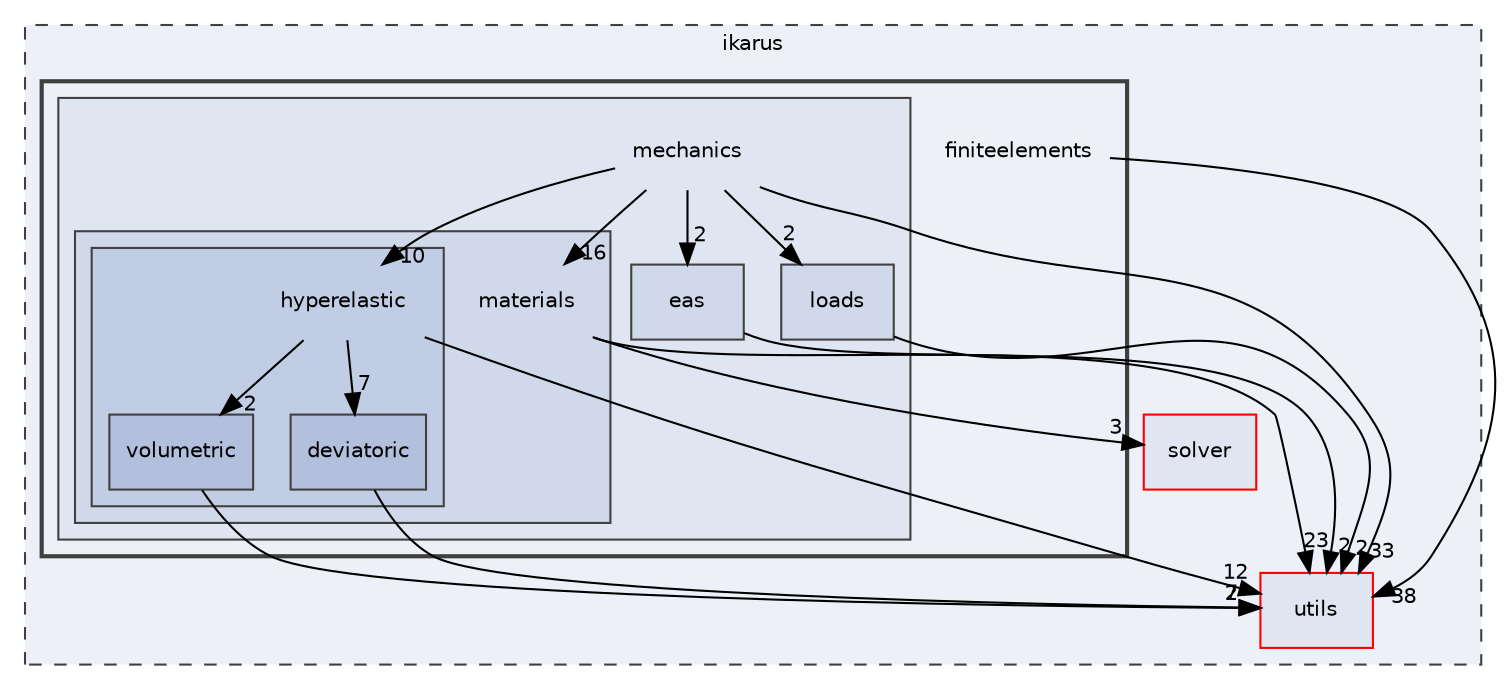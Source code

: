 digraph "finiteelements"
{
 // LATEX_PDF_SIZE
  edge [fontname="Helvetica",fontsize="10",labelfontname="Helvetica",labelfontsize="10"];
  node [fontname="Helvetica",fontsize="10",shape=record];
  compound=true
  subgraph clusterdir_5bec9ec6c6b8ab3f2f9d60d2ff21ed81 {
    graph [ bgcolor="#edf0f7", pencolor="grey25", style="filled,dashed,", label="ikarus", fontname="Helvetica", fontsize="10", URL="dir_5bec9ec6c6b8ab3f2f9d60d2ff21ed81.html"]
  dir_36505a9bfb81f81ed7a4e794d4cf597e [shape=box, label="utils", style="filled,", fillcolor="#dfe5f1", color="red", URL="dir_36505a9bfb81f81ed7a4e794d4cf597e.html"];
  dir_26588bed129c997bc132e8888f2113fa [shape=box, label="solver", style="filled,", fillcolor="#dfe5f1", color="red", URL="dir_26588bed129c997bc132e8888f2113fa.html"];
  subgraph clusterdir_f5e28093cb075fb92f2345f7d8607df6 {
    graph [ bgcolor="#edf0f7", pencolor="grey25", style="filled,bold,", label="", fontname="Helvetica", fontsize="10", URL="dir_f5e28093cb075fb92f2345f7d8607df6.html"]
    dir_f5e28093cb075fb92f2345f7d8607df6 [shape=plaintext, label="finiteelements"];
  subgraph clusterdir_d9d7fab038fcca5270fe0241ec433d4d {
    graph [ bgcolor="#dfe5f1", pencolor="grey25", style="filled,", label="", fontname="Helvetica", fontsize="10", URL="dir_d9d7fab038fcca5270fe0241ec433d4d.html"]
    dir_d9d7fab038fcca5270fe0241ec433d4d [shape=plaintext, label="mechanics"];
  dir_8255788c45776b878bdf90a74000e4e1 [shape=box, label="eas", style="filled,", fillcolor="#d0d9ea", color="grey25", URL="dir_8255788c45776b878bdf90a74000e4e1.html"];
  dir_31d7c48772b4fae367539a6092b906a8 [shape=box, label="loads", style="filled,", fillcolor="#d0d9ea", color="grey25", URL="dir_31d7c48772b4fae367539a6092b906a8.html"];
  subgraph clusterdir_fc403fdb7d4f9d9b203e31bf1b8a15f4 {
    graph [ bgcolor="#d0d9ea", pencolor="grey25", style="filled,", label="", fontname="Helvetica", fontsize="10", URL="dir_fc403fdb7d4f9d9b203e31bf1b8a15f4.html"]
    dir_fc403fdb7d4f9d9b203e31bf1b8a15f4 [shape=plaintext, label="materials"];
  subgraph clusterdir_a03d0955ec786907fd5e2d9460a59b20 {
    graph [ bgcolor="#c1cde4", pencolor="grey25", style="filled,", label="", fontname="Helvetica", fontsize="10", URL="dir_a03d0955ec786907fd5e2d9460a59b20.html"]
    dir_a03d0955ec786907fd5e2d9460a59b20 [shape=plaintext, label="hyperelastic"];
  dir_4ba2a7935bd4322f95edc73c65047dcd [shape=box, label="deviatoric", style="filled,", fillcolor="#b2c0dd", color="grey25", URL="dir_4ba2a7935bd4322f95edc73c65047dcd.html"];
  dir_e24c925cb0f035293ddb71c6b0ba176b [shape=box, label="volumetric", style="filled,", fillcolor="#b2c0dd", color="grey25", URL="dir_e24c925cb0f035293ddb71c6b0ba176b.html"];
  }
  }
  }
  }
  }
  dir_f5e28093cb075fb92f2345f7d8607df6->dir_36505a9bfb81f81ed7a4e794d4cf597e [headlabel="38", labeldistance=1.5 headhref="dir_000013_000033.html"];
  dir_d9d7fab038fcca5270fe0241ec433d4d->dir_31d7c48772b4fae367539a6092b906a8 [headlabel="2", labeldistance=1.5 headhref="dir_000026_000023.html"];
  dir_d9d7fab038fcca5270fe0241ec433d4d->dir_36505a9bfb81f81ed7a4e794d4cf597e [headlabel="33", labeldistance=1.5 headhref="dir_000026_000033.html"];
  dir_d9d7fab038fcca5270fe0241ec433d4d->dir_8255788c45776b878bdf90a74000e4e1 [headlabel="2", labeldistance=1.5 headhref="dir_000026_000010.html"];
  dir_d9d7fab038fcca5270fe0241ec433d4d->dir_a03d0955ec786907fd5e2d9460a59b20 [headlabel="10", labeldistance=1.5 headhref="dir_000026_000015.html"];
  dir_d9d7fab038fcca5270fe0241ec433d4d->dir_fc403fdb7d4f9d9b203e31bf1b8a15f4 [headlabel="16", labeldistance=1.5 headhref="dir_000026_000024.html"];
  dir_8255788c45776b878bdf90a74000e4e1->dir_36505a9bfb81f81ed7a4e794d4cf597e [headlabel="2", labeldistance=1.5 headhref="dir_000010_000033.html"];
  dir_31d7c48772b4fae367539a6092b906a8->dir_36505a9bfb81f81ed7a4e794d4cf597e [headlabel="2", labeldistance=1.5 headhref="dir_000023_000033.html"];
  dir_fc403fdb7d4f9d9b203e31bf1b8a15f4->dir_26588bed129c997bc132e8888f2113fa [headlabel="3", labeldistance=1.5 headhref="dir_000024_000031.html"];
  dir_fc403fdb7d4f9d9b203e31bf1b8a15f4->dir_36505a9bfb81f81ed7a4e794d4cf597e [headlabel="23", labeldistance=1.5 headhref="dir_000024_000033.html"];
  dir_a03d0955ec786907fd5e2d9460a59b20->dir_36505a9bfb81f81ed7a4e794d4cf597e [headlabel="12", labeldistance=1.5 headhref="dir_000015_000033.html"];
  dir_a03d0955ec786907fd5e2d9460a59b20->dir_4ba2a7935bd4322f95edc73c65047dcd [headlabel="7", labeldistance=1.5 headhref="dir_000015_000005.html"];
  dir_a03d0955ec786907fd5e2d9460a59b20->dir_e24c925cb0f035293ddb71c6b0ba176b [headlabel="2", labeldistance=1.5 headhref="dir_000015_000035.html"];
  dir_4ba2a7935bd4322f95edc73c65047dcd->dir_36505a9bfb81f81ed7a4e794d4cf597e [headlabel="7", labeldistance=1.5 headhref="dir_000005_000033.html"];
  dir_e24c925cb0f035293ddb71c6b0ba176b->dir_36505a9bfb81f81ed7a4e794d4cf597e [headlabel="2", labeldistance=1.5 headhref="dir_000035_000033.html"];
}
